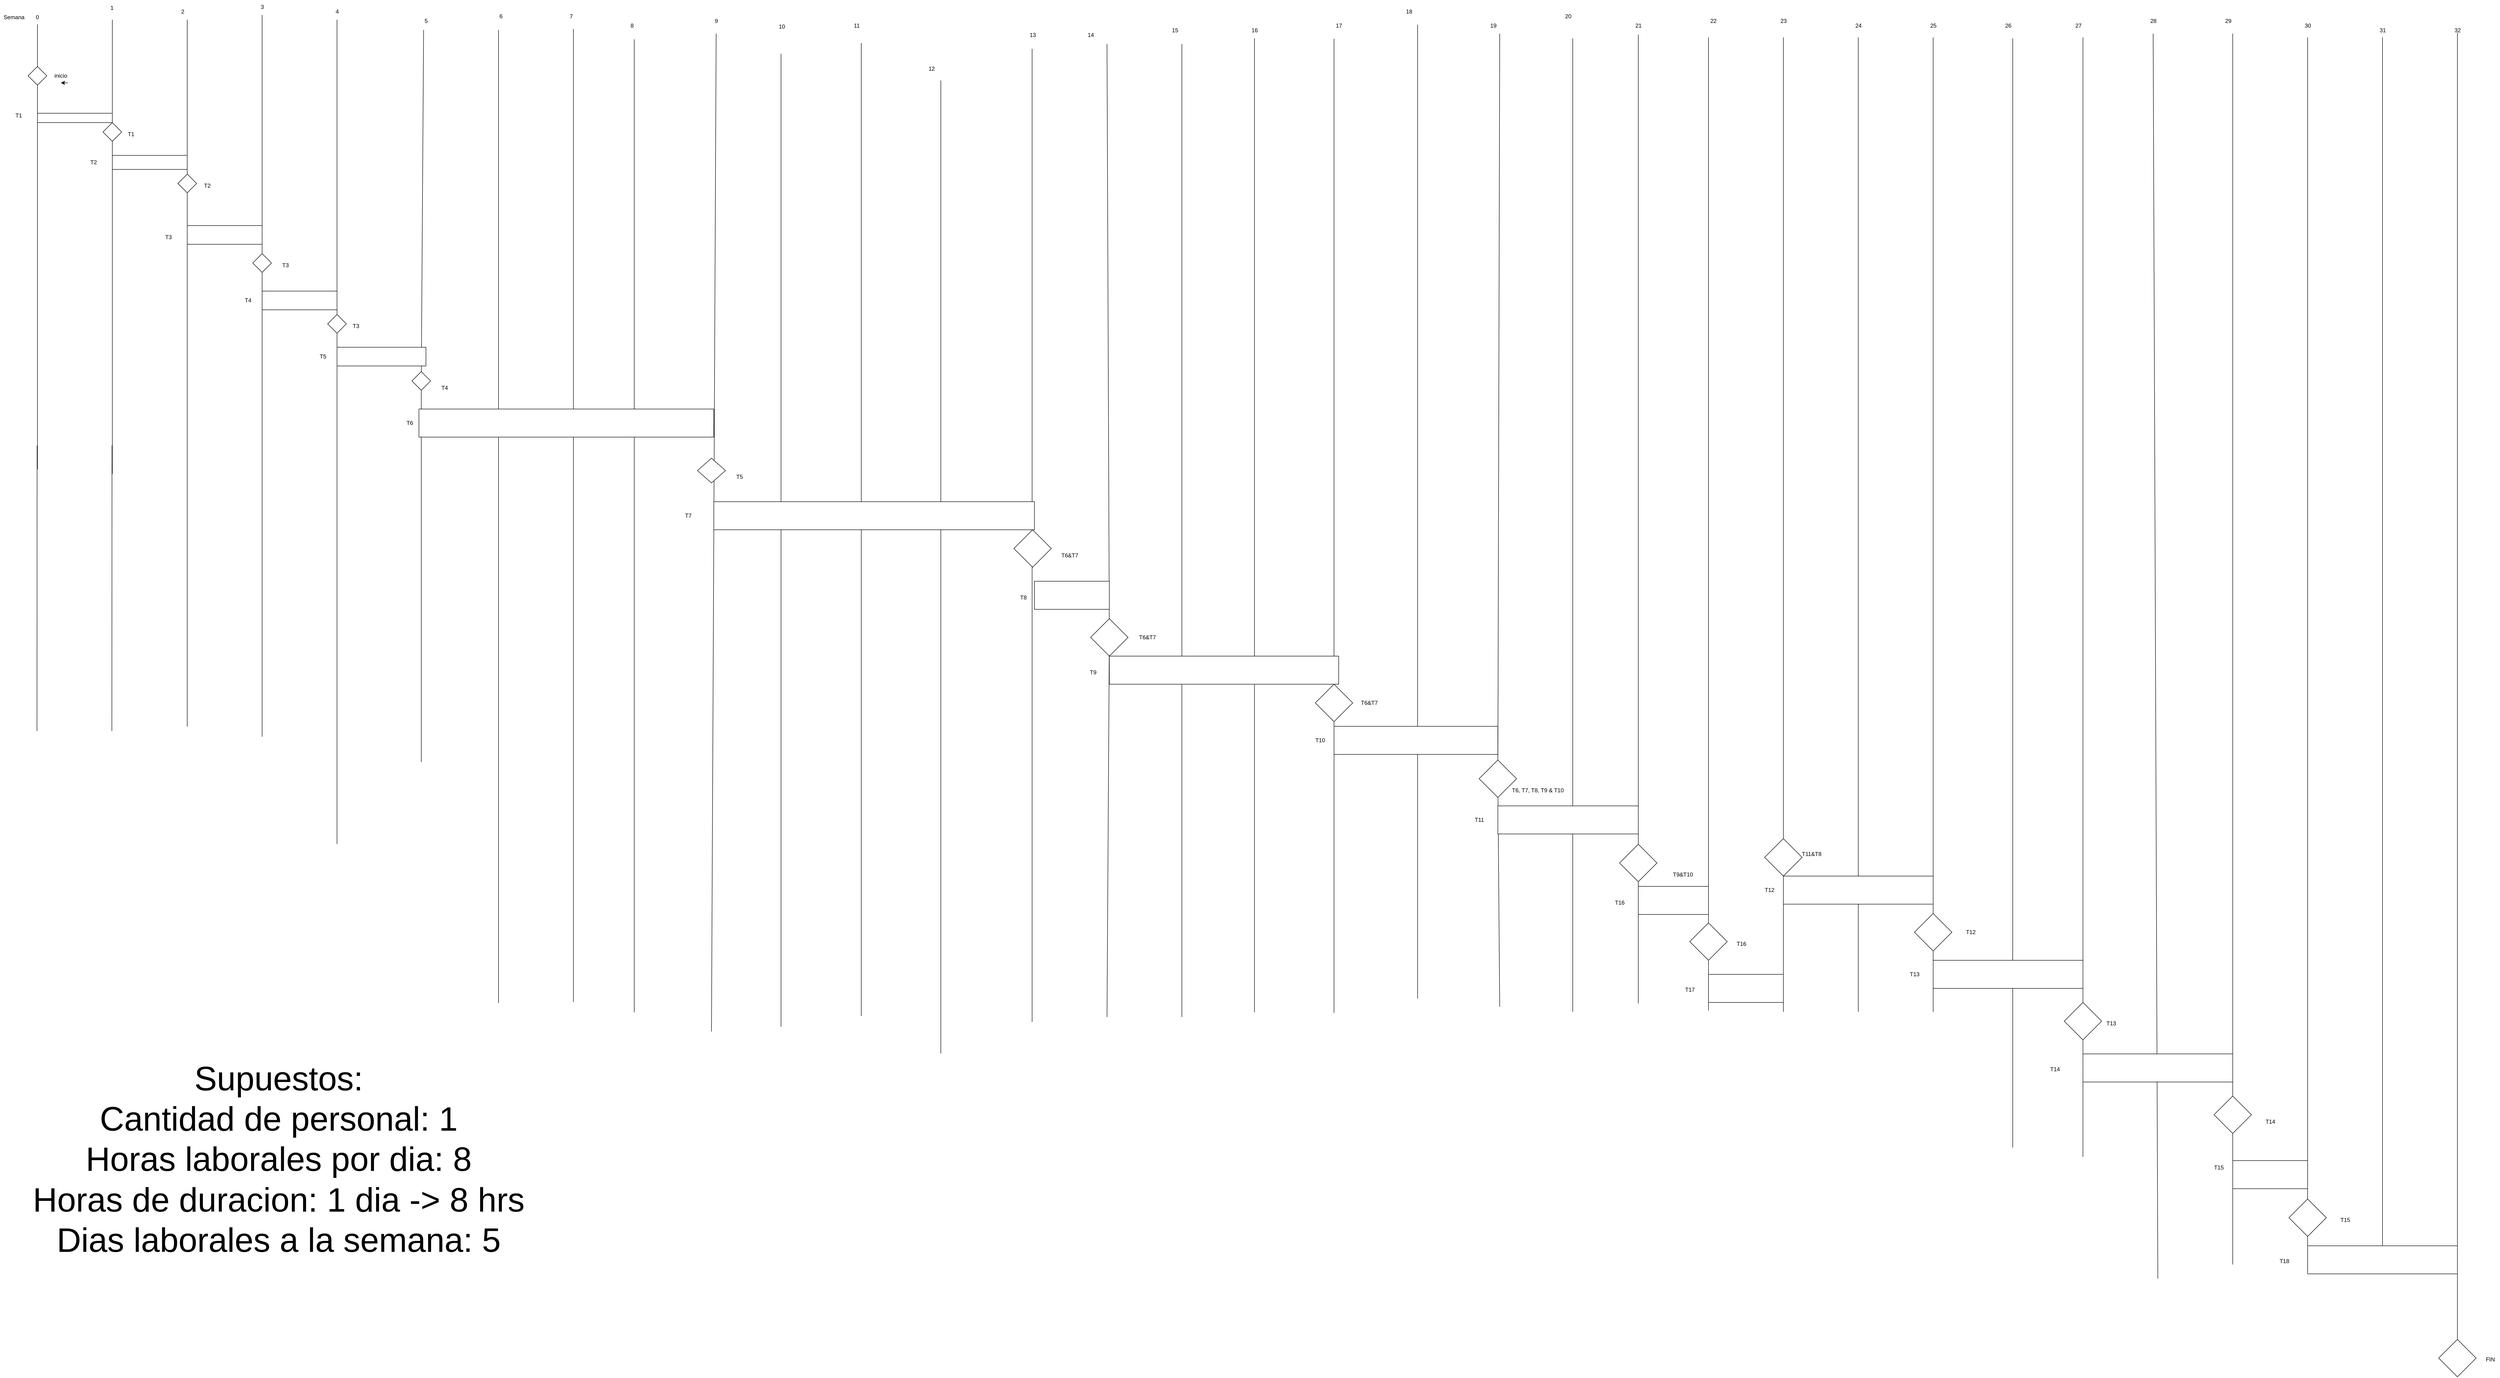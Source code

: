 <mxfile version="27.1.6">
  <diagram name="Página-1" id="U6TmOwnuPZqcnBBsllMZ">
    <mxGraphModel dx="4004" dy="3329" grid="1" gridSize="10" guides="1" tooltips="1" connect="1" arrows="1" fold="1" page="1" pageScale="1" pageWidth="827" pageHeight="1169" math="0" shadow="0">
      <root>
        <mxCell id="0" />
        <mxCell id="1" parent="0" />
        <mxCell id="DNzoGVhcX7JWhLCMXFNR-1" value="" style="endArrow=none;html=1;rounded=0;" parent="1" edge="1">
          <mxGeometry width="50" height="50" relative="1" as="geometry">
            <mxPoint x="1355" y="2081.143" as="sourcePoint" />
            <mxPoint x="1355" y="2" as="targetPoint" />
          </mxGeometry>
        </mxCell>
        <mxCell id="aYqesdpmEH8ILFsuS06D-44" value="" style="endArrow=none;html=1;rounded=0;" parent="1" edge="1">
          <mxGeometry width="50" height="50" relative="1" as="geometry">
            <mxPoint x="4300" y="2370" as="sourcePoint" />
            <mxPoint x="4300" as="targetPoint" />
          </mxGeometry>
        </mxCell>
        <mxCell id="5fpnA7NDtRficpcaKtJ1-8" value="" style="endArrow=none;html=1;rounded=0;" parent="1" edge="1">
          <mxGeometry width="50" height="50" relative="1" as="geometry">
            <mxPoint x="80" y="920.8" as="sourcePoint" />
            <mxPoint x="80" y="-30" as="targetPoint" />
          </mxGeometry>
        </mxCell>
        <mxCell id="5fpnA7NDtRficpcaKtJ1-1" value="T1" style="text;html=1;align=center;verticalAlign=middle;whiteSpace=wrap;rounded=0;" parent="1" vertex="1">
          <mxGeometry x="10" y="150" width="60" height="30" as="geometry" />
        </mxCell>
        <mxCell id="5fpnA7NDtRficpcaKtJ1-2" value="" style="rhombus;whiteSpace=wrap;html=1;" parent="1" vertex="1">
          <mxGeometry x="60" y="60" width="40" height="40" as="geometry" />
        </mxCell>
        <mxCell id="5fpnA7NDtRficpcaKtJ1-3" value="inicio" style="text;html=1;align=center;verticalAlign=middle;whiteSpace=wrap;rounded=0;" parent="1" vertex="1">
          <mxGeometry x="100" y="65" width="60" height="30" as="geometry" />
        </mxCell>
        <mxCell id="5fpnA7NDtRficpcaKtJ1-5" value="" style="endArrow=none;html=1;rounded=0;" parent="1" edge="1">
          <mxGeometry width="50" height="50" relative="1" as="geometry">
            <mxPoint x="80" y="160" as="sourcePoint" />
            <mxPoint x="240" y="160" as="targetPoint" />
          </mxGeometry>
        </mxCell>
        <mxCell id="5fpnA7NDtRficpcaKtJ1-6" style="edgeStyle=orthogonalEdgeStyle;rounded=0;orthogonalLoop=1;jettySize=auto;html=1;exitX=0.75;exitY=1;exitDx=0;exitDy=0;entryX=0.5;entryY=1;entryDx=0;entryDy=0;" parent="1" source="5fpnA7NDtRficpcaKtJ1-3" target="5fpnA7NDtRficpcaKtJ1-3" edge="1">
          <mxGeometry relative="1" as="geometry" />
        </mxCell>
        <mxCell id="5fpnA7NDtRficpcaKtJ1-7" value="" style="endArrow=none;html=1;rounded=0;" parent="1" edge="1">
          <mxGeometry width="50" height="50" relative="1" as="geometry">
            <mxPoint x="80" y="180" as="sourcePoint" />
            <mxPoint x="240" y="180" as="targetPoint" />
          </mxGeometry>
        </mxCell>
        <mxCell id="5fpnA7NDtRficpcaKtJ1-9" value="" style="endArrow=none;html=1;rounded=0;" parent="1" source="5fpnA7NDtRficpcaKtJ1-17" edge="1">
          <mxGeometry width="50" height="50" relative="1" as="geometry">
            <mxPoint x="240" y="930.8" as="sourcePoint" />
            <mxPoint x="240" y="-40" as="targetPoint" />
          </mxGeometry>
        </mxCell>
        <mxCell id="5fpnA7NDtRficpcaKtJ1-10" value="" style="endArrow=none;html=1;rounded=0;" parent="1" source="5fpnA7NDtRficpcaKtJ1-24" edge="1">
          <mxGeometry width="50" height="50" relative="1" as="geometry">
            <mxPoint x="400" y="930.8" as="sourcePoint" />
            <mxPoint x="400" y="-40" as="targetPoint" />
          </mxGeometry>
        </mxCell>
        <mxCell id="5fpnA7NDtRficpcaKtJ1-11" value="" style="endArrow=none;html=1;rounded=0;" parent="1" edge="1">
          <mxGeometry width="50" height="50" relative="1" as="geometry">
            <mxPoint x="400" y="1470.8" as="sourcePoint" />
            <mxPoint x="400" y="500" as="targetPoint" />
          </mxGeometry>
        </mxCell>
        <mxCell id="5fpnA7NDtRficpcaKtJ1-12" value="" style="endArrow=none;html=1;rounded=0;" parent="1" source="5fpnA7NDtRficpcaKtJ1-30" edge="1">
          <mxGeometry width="50" height="50" relative="1" as="geometry">
            <mxPoint x="560" y="920.8" as="sourcePoint" />
            <mxPoint x="560" y="-50" as="targetPoint" />
          </mxGeometry>
        </mxCell>
        <mxCell id="5fpnA7NDtRficpcaKtJ1-13" value="" style="endArrow=none;html=1;rounded=0;" parent="1" source="5fpnA7NDtRficpcaKtJ1-49" edge="1">
          <mxGeometry width="50" height="50" relative="1" as="geometry">
            <mxPoint x="900" y="1546.571" as="sourcePoint" />
            <mxPoint x="905" y="-18" as="targetPoint" />
          </mxGeometry>
        </mxCell>
        <mxCell id="5fpnA7NDtRficpcaKtJ1-14" value="1" style="text;strokeColor=none;fillColor=none;align=left;verticalAlign=middle;spacingLeft=4;spacingRight=4;overflow=hidden;points=[[0,0.5],[1,0.5]];portConstraint=eastwest;rotatable=0;whiteSpace=wrap;html=1;" parent="1" vertex="1">
          <mxGeometry x="230" y="-80" width="80" height="30" as="geometry" />
        </mxCell>
        <mxCell id="5fpnA7NDtRficpcaKtJ1-15" value="Semana" style="text;html=1;align=center;verticalAlign=middle;whiteSpace=wrap;rounded=0;" parent="1" vertex="1">
          <mxGeometry y="-60" width="60" height="30" as="geometry" />
        </mxCell>
        <mxCell id="5fpnA7NDtRficpcaKtJ1-16" value="0" style="text;html=1;align=center;verticalAlign=middle;whiteSpace=wrap;rounded=0;" parent="1" vertex="1">
          <mxGeometry x="50" y="-60" width="60" height="30" as="geometry" />
        </mxCell>
        <mxCell id="5fpnA7NDtRficpcaKtJ1-18" value="" style="endArrow=none;html=1;rounded=0;" parent="1" target="5fpnA7NDtRficpcaKtJ1-17" edge="1">
          <mxGeometry width="50" height="50" relative="1" as="geometry">
            <mxPoint x="240" y="260" as="sourcePoint" />
            <mxPoint x="240" y="-40" as="targetPoint" />
          </mxGeometry>
        </mxCell>
        <mxCell id="5fpnA7NDtRficpcaKtJ1-17" value="" style="rhombus;whiteSpace=wrap;html=1;" parent="1" vertex="1">
          <mxGeometry x="220" y="180" width="40" height="40" as="geometry" />
        </mxCell>
        <mxCell id="5fpnA7NDtRficpcaKtJ1-20" value="" style="endArrow=none;html=1;rounded=0;" parent="1" edge="1">
          <mxGeometry width="50" height="50" relative="1" as="geometry">
            <mxPoint x="240" y="930.8" as="sourcePoint" />
            <mxPoint x="240" y="260" as="targetPoint" />
          </mxGeometry>
        </mxCell>
        <mxCell id="5fpnA7NDtRficpcaKtJ1-21" value="" style="endArrow=none;html=1;rounded=0;" parent="1" edge="1">
          <mxGeometry width="50" height="50" relative="1" as="geometry">
            <mxPoint x="240" y="250" as="sourcePoint" />
            <mxPoint x="400" y="250" as="targetPoint" />
          </mxGeometry>
        </mxCell>
        <mxCell id="5fpnA7NDtRficpcaKtJ1-22" value="" style="endArrow=none;html=1;rounded=0;" parent="1" edge="1">
          <mxGeometry width="50" height="50" relative="1" as="geometry">
            <mxPoint x="240" y="280" as="sourcePoint" />
            <mxPoint x="400" y="280" as="targetPoint" />
          </mxGeometry>
        </mxCell>
        <mxCell id="5fpnA7NDtRficpcaKtJ1-23" value="T2" style="text;html=1;align=center;verticalAlign=middle;whiteSpace=wrap;rounded=0;" parent="1" vertex="1">
          <mxGeometry x="170" y="250" width="60" height="30" as="geometry" />
        </mxCell>
        <mxCell id="5fpnA7NDtRficpcaKtJ1-25" value="" style="endArrow=none;html=1;rounded=0;" parent="1" target="5fpnA7NDtRficpcaKtJ1-24" edge="1">
          <mxGeometry width="50" height="50" relative="1" as="geometry">
            <mxPoint x="400" y="930.8" as="sourcePoint" />
            <mxPoint x="400" y="-40" as="targetPoint" />
          </mxGeometry>
        </mxCell>
        <mxCell id="5fpnA7NDtRficpcaKtJ1-24" value="" style="rhombus;whiteSpace=wrap;html=1;" parent="1" vertex="1">
          <mxGeometry x="380" y="290" width="40" height="40" as="geometry" />
        </mxCell>
        <mxCell id="5fpnA7NDtRficpcaKtJ1-26" value="T2" style="text;html=1;align=center;verticalAlign=middle;whiteSpace=wrap;rounded=0;" parent="1" vertex="1">
          <mxGeometry x="413" y="300" width="60" height="30" as="geometry" />
        </mxCell>
        <mxCell id="5fpnA7NDtRficpcaKtJ1-27" value="" style="endArrow=none;html=1;rounded=0;" parent="1" edge="1">
          <mxGeometry width="50" height="50" relative="1" as="geometry">
            <mxPoint x="400" y="400" as="sourcePoint" />
            <mxPoint x="560" y="400" as="targetPoint" />
          </mxGeometry>
        </mxCell>
        <mxCell id="5fpnA7NDtRficpcaKtJ1-28" value="" style="endArrow=none;html=1;rounded=0;" parent="1" edge="1">
          <mxGeometry width="50" height="50" relative="1" as="geometry">
            <mxPoint x="400" y="440" as="sourcePoint" />
            <mxPoint x="560" y="440" as="targetPoint" />
          </mxGeometry>
        </mxCell>
        <mxCell id="5fpnA7NDtRficpcaKtJ1-29" value="T3" style="text;html=1;align=center;verticalAlign=middle;whiteSpace=wrap;rounded=0;" parent="1" vertex="1">
          <mxGeometry x="330" y="410" width="60" height="30" as="geometry" />
        </mxCell>
        <mxCell id="5fpnA7NDtRficpcaKtJ1-31" value="" style="endArrow=none;html=1;rounded=0;" parent="1" target="5fpnA7NDtRficpcaKtJ1-30" edge="1">
          <mxGeometry width="50" height="50" relative="1" as="geometry">
            <mxPoint x="560.0" y="510" as="sourcePoint" />
            <mxPoint x="560" y="-50" as="targetPoint" />
          </mxGeometry>
        </mxCell>
        <mxCell id="5fpnA7NDtRficpcaKtJ1-30" value="" style="rhombus;whiteSpace=wrap;html=1;" parent="1" vertex="1">
          <mxGeometry x="540" y="460" width="40" height="40" as="geometry" />
        </mxCell>
        <mxCell id="5fpnA7NDtRficpcaKtJ1-33" value="" style="endArrow=none;html=1;rounded=0;entryX=0.5;entryY=1;entryDx=0;entryDy=0;" parent="1" target="5fpnA7NDtRficpcaKtJ1-30" edge="1">
          <mxGeometry width="50" height="50" relative="1" as="geometry">
            <mxPoint x="560" y="1492.286" as="sourcePoint" />
            <mxPoint x="560.0" y="540" as="targetPoint" />
          </mxGeometry>
        </mxCell>
        <mxCell id="5fpnA7NDtRficpcaKtJ1-34" value="2" style="text;html=1;align=center;verticalAlign=middle;resizable=0;points=[];autosize=1;strokeColor=none;fillColor=none;" parent="1" vertex="1">
          <mxGeometry x="375" y="-72" width="30" height="30" as="geometry" />
        </mxCell>
        <mxCell id="5fpnA7NDtRficpcaKtJ1-35" value="3" style="text;html=1;align=center;verticalAlign=middle;resizable=0;points=[];autosize=1;strokeColor=none;fillColor=none;" parent="1" vertex="1">
          <mxGeometry x="545" y="-82" width="30" height="30" as="geometry" />
        </mxCell>
        <mxCell id="5fpnA7NDtRficpcaKtJ1-36" value="T4" style="text;html=1;align=center;verticalAlign=middle;whiteSpace=wrap;rounded=0;" parent="1" vertex="1">
          <mxGeometry x="500" y="545" width="60" height="30" as="geometry" />
        </mxCell>
        <mxCell id="5fpnA7NDtRficpcaKtJ1-37" value="T5" style="text;html=1;align=center;verticalAlign=middle;whiteSpace=wrap;rounded=0;" parent="1" vertex="1">
          <mxGeometry x="660" y="665" width="60" height="30" as="geometry" />
        </mxCell>
        <mxCell id="5fpnA7NDtRficpcaKtJ1-40" value="" style="endArrow=none;html=1;rounded=0;" parent="1" edge="1">
          <mxGeometry width="50" height="50" relative="1" as="geometry">
            <mxPoint x="240" y="250" as="sourcePoint" />
            <mxPoint x="240" y="260" as="targetPoint" />
          </mxGeometry>
        </mxCell>
        <mxCell id="5fpnA7NDtRficpcaKtJ1-41" value="T1" style="text;html=1;align=center;verticalAlign=middle;whiteSpace=wrap;rounded=0;" parent="1" vertex="1">
          <mxGeometry x="250" y="190" width="60" height="30" as="geometry" />
        </mxCell>
        <mxCell id="5fpnA7NDtRficpcaKtJ1-43" value="T3" style="text;html=1;align=center;verticalAlign=middle;whiteSpace=wrap;rounded=0;" parent="1" vertex="1">
          <mxGeometry x="580" y="470" width="60" height="30" as="geometry" />
        </mxCell>
        <mxCell id="5fpnA7NDtRficpcaKtJ1-45" value="" style="rounded=0;whiteSpace=wrap;html=1;" parent="1" vertex="1">
          <mxGeometry x="560" y="540" width="160" height="40" as="geometry" />
        </mxCell>
        <mxCell id="5fpnA7NDtRficpcaKtJ1-46" value="" style="rounded=0;whiteSpace=wrap;html=1;" parent="1" vertex="1">
          <mxGeometry x="720" y="660" width="190" height="40" as="geometry" />
        </mxCell>
        <mxCell id="5fpnA7NDtRficpcaKtJ1-51" value="T5" style="text;html=1;align=center;verticalAlign=middle;whiteSpace=wrap;rounded=0;" parent="1" vertex="1">
          <mxGeometry x="1550" y="922" width="60" height="30" as="geometry" />
        </mxCell>
        <mxCell id="5fpnA7NDtRficpcaKtJ1-52" value="" style="endArrow=none;html=1;rounded=0;entryX=0.5;entryY=1;entryDx=0;entryDy=0;" parent="1" edge="1">
          <mxGeometry width="50" height="50" relative="1" as="geometry">
            <mxPoint x="239" y="1480" as="sourcePoint" />
            <mxPoint x="239.29" y="870" as="targetPoint" />
          </mxGeometry>
        </mxCell>
        <mxCell id="5fpnA7NDtRficpcaKtJ1-53" value="" style="endArrow=none;html=1;rounded=0;entryX=0.5;entryY=1;entryDx=0;entryDy=0;" parent="1" edge="1">
          <mxGeometry width="50" height="50" relative="1" as="geometry">
            <mxPoint x="79" y="1480" as="sourcePoint" />
            <mxPoint x="79.29" y="870" as="targetPoint" />
          </mxGeometry>
        </mxCell>
        <mxCell id="5fpnA7NDtRficpcaKtJ1-56" value="" style="endArrow=none;html=1;rounded=0;" parent="1" target="5fpnA7NDtRficpcaKtJ1-49" edge="1">
          <mxGeometry width="50" height="50" relative="1" as="geometry">
            <mxPoint x="900" y="970" as="sourcePoint" />
            <mxPoint x="905" y="-18" as="targetPoint" />
          </mxGeometry>
        </mxCell>
        <mxCell id="5fpnA7NDtRficpcaKtJ1-49" value="" style="rhombus;whiteSpace=wrap;html=1;" parent="1" vertex="1">
          <mxGeometry x="880" y="712" width="40" height="40" as="geometry" />
        </mxCell>
        <mxCell id="5fpnA7NDtRficpcaKtJ1-57" value="T4" style="text;html=1;align=center;verticalAlign=middle;whiteSpace=wrap;rounded=0;" parent="1" vertex="1">
          <mxGeometry x="920" y="732" width="60" height="30" as="geometry" />
        </mxCell>
        <mxCell id="5fpnA7NDtRficpcaKtJ1-59" value="T6" style="text;html=1;align=center;verticalAlign=middle;resizable=0;points=[];autosize=1;strokeColor=none;fillColor=none;" parent="1" vertex="1">
          <mxGeometry x="855" y="807" width="40" height="30" as="geometry" />
        </mxCell>
        <mxCell id="5fpnA7NDtRficpcaKtJ1-63" value="" style="endArrow=none;html=1;rounded=0;" parent="1" edge="1">
          <mxGeometry width="50" height="50" relative="1" as="geometry">
            <mxPoint x="900" y="1546.571" as="sourcePoint" />
            <mxPoint x="900" y="957" as="targetPoint" />
          </mxGeometry>
        </mxCell>
        <mxCell id="5fpnA7NDtRficpcaKtJ1-65" value="T7" style="text;html=1;align=center;verticalAlign=middle;resizable=0;points=[];autosize=1;strokeColor=none;fillColor=none;" parent="1" vertex="1">
          <mxGeometry x="1450" y="1005" width="40" height="30" as="geometry" />
        </mxCell>
        <mxCell id="5fpnA7NDtRficpcaKtJ1-66" value="" style="endArrow=none;html=1;rounded=0;" parent="1" edge="1">
          <mxGeometry width="50" height="50" relative="1" as="geometry">
            <mxPoint x="1065" y="2061.143" as="sourcePoint" />
            <mxPoint x="1065" y="-18" as="targetPoint" />
          </mxGeometry>
        </mxCell>
        <mxCell id="5fpnA7NDtRficpcaKtJ1-67" value="" style="endArrow=none;html=1;rounded=0;" parent="1" edge="1">
          <mxGeometry width="50" height="50" relative="1" as="geometry">
            <mxPoint x="1225" y="2059.143" as="sourcePoint" />
            <mxPoint x="1225" y="-20" as="targetPoint" />
          </mxGeometry>
        </mxCell>
        <mxCell id="5fpnA7NDtRficpcaKtJ1-68" value="" style="endArrow=none;html=1;rounded=0;" parent="1" edge="1">
          <mxGeometry width="50" height="50" relative="1" as="geometry">
            <mxPoint x="2205" y="2101.573" as="sourcePoint" />
            <mxPoint x="2205" y="22.43" as="targetPoint" />
          </mxGeometry>
        </mxCell>
        <mxCell id="5fpnA7NDtRficpcaKtJ1-58" value="" style="rounded=0;whiteSpace=wrap;html=1;" parent="1" vertex="1">
          <mxGeometry x="895" y="792" width="630" height="60" as="geometry" />
        </mxCell>
        <mxCell id="aYqesdpmEH8ILFsuS06D-2" value="" style="endArrow=none;html=1;rounded=0;" parent="1" edge="1" source="w6XEXnvBJ68W1XBi3ZK0-17">
          <mxGeometry width="50" height="50" relative="1" as="geometry">
            <mxPoint x="2365" y="2091.143" as="sourcePoint" />
            <mxPoint x="2365" y="12" as="targetPoint" />
          </mxGeometry>
        </mxCell>
        <mxCell id="aYqesdpmEH8ILFsuS06D-3" value="" style="rhombus;whiteSpace=wrap;html=1;" parent="1" vertex="1">
          <mxGeometry x="2166" y="1050" width="80" height="80" as="geometry" />
        </mxCell>
        <mxCell id="aYqesdpmEH8ILFsuS06D-4" value="T6&amp;amp;T7" style="text;html=1;align=center;verticalAlign=middle;resizable=0;points=[];autosize=1;strokeColor=none;fillColor=none;" parent="1" vertex="1">
          <mxGeometry x="2255" y="1090" width="60" height="30" as="geometry" />
        </mxCell>
        <mxCell id="aYqesdpmEH8ILFsuS06D-5" value="T8" style="text;html=1;align=center;verticalAlign=middle;resizable=0;points=[];autosize=1;strokeColor=none;fillColor=none;" parent="1" vertex="1">
          <mxGeometry x="2166" y="1180" width="40" height="30" as="geometry" />
        </mxCell>
        <mxCell id="aYqesdpmEH8ILFsuS06D-8" value="" style="rounded=0;whiteSpace=wrap;html=1;" parent="1" vertex="1">
          <mxGeometry x="2210" y="1160" width="160" height="60" as="geometry" />
        </mxCell>
        <mxCell id="aYqesdpmEH8ILFsuS06D-9" value="" style="endArrow=none;html=1;rounded=0;" parent="1" edge="1">
          <mxGeometry width="50" height="50" relative="1" as="geometry">
            <mxPoint x="2525" y="2091.143" as="sourcePoint" />
            <mxPoint x="2525" y="12" as="targetPoint" />
          </mxGeometry>
        </mxCell>
        <mxCell id="aYqesdpmEH8ILFsuS06D-10" value="" style="endArrow=none;html=1;rounded=0;" parent="1" edge="1" source="aYqesdpmEH8ILFsuS06D-19">
          <mxGeometry width="50" height="50" relative="1" as="geometry">
            <mxPoint x="3204" y="2069.143" as="sourcePoint" />
            <mxPoint x="3204" y="-10" as="targetPoint" />
          </mxGeometry>
        </mxCell>
        <mxCell id="aYqesdpmEH8ILFsuS06D-12" value="10" style="text;html=1;align=center;verticalAlign=middle;resizable=0;points=[];autosize=1;strokeColor=none;fillColor=none;" parent="1" vertex="1">
          <mxGeometry x="1650" y="-40" width="40" height="30" as="geometry" />
        </mxCell>
        <mxCell id="aYqesdpmEH8ILFsuS06D-16" value="T9" style="text;html=1;align=center;verticalAlign=middle;resizable=0;points=[];autosize=1;strokeColor=none;fillColor=none;" parent="1" vertex="1">
          <mxGeometry x="2315" y="1340" width="40" height="30" as="geometry" />
        </mxCell>
        <mxCell id="aYqesdpmEH8ILFsuS06D-18" value="T10" style="text;html=1;align=center;verticalAlign=middle;resizable=0;points=[];autosize=1;strokeColor=none;fillColor=none;" parent="1" vertex="1">
          <mxGeometry x="2800" y="1485" width="40" height="30" as="geometry" />
        </mxCell>
        <mxCell id="aYqesdpmEH8ILFsuS06D-20" value="T6, T7, T8, T9 &amp;amp; T10" style="text;html=1;align=center;verticalAlign=middle;resizable=0;points=[];autosize=1;strokeColor=none;fillColor=none;" parent="1" vertex="1">
          <mxGeometry x="3220" y="1592" width="130" height="30" as="geometry" />
        </mxCell>
        <mxCell id="aYqesdpmEH8ILFsuS06D-21" value="T11" style="text;html=1;align=center;verticalAlign=middle;resizable=0;points=[];autosize=1;strokeColor=none;fillColor=none;" parent="1" vertex="1">
          <mxGeometry x="3140" y="1655" width="40" height="30" as="geometry" />
        </mxCell>
        <mxCell id="aYqesdpmEH8ILFsuS06D-22" value="T16" style="text;html=1;align=center;verticalAlign=middle;resizable=0;points=[];autosize=1;strokeColor=none;fillColor=none;" parent="1" vertex="1">
          <mxGeometry x="3440" y="1832" width="40" height="30" as="geometry" />
        </mxCell>
        <mxCell id="aYqesdpmEH8ILFsuS06D-23" value="" style="rounded=0;whiteSpace=wrap;html=1;" parent="1" vertex="1">
          <mxGeometry x="3500" y="1812" width="150" height="60" as="geometry" />
        </mxCell>
        <mxCell id="aYqesdpmEH8ILFsuS06D-24" value="" style="endArrow=none;html=1;rounded=0;" parent="1" edge="1" source="aYqesdpmEH8ILFsuS06D-30">
          <mxGeometry width="50" height="50" relative="1" as="geometry">
            <mxPoint x="3650" y="2077.143" as="sourcePoint" />
            <mxPoint x="3650" y="-2" as="targetPoint" />
          </mxGeometry>
        </mxCell>
        <mxCell id="aYqesdpmEH8ILFsuS06D-28" value="T9&amp;amp;T10" style="text;html=1;align=center;verticalAlign=middle;resizable=0;points=[];autosize=1;strokeColor=none;fillColor=none;" parent="1" vertex="1">
          <mxGeometry x="3560" y="1772" width="70" height="30" as="geometry" />
        </mxCell>
        <mxCell id="aYqesdpmEH8ILFsuS06D-29" value="" style="endArrow=none;html=1;rounded=0;" parent="1" edge="1">
          <mxGeometry width="50" height="50" relative="1" as="geometry">
            <mxPoint x="3810" y="2080" as="sourcePoint" />
            <mxPoint x="3810" y="-2" as="targetPoint" />
          </mxGeometry>
        </mxCell>
        <mxCell id="aYqesdpmEH8ILFsuS06D-31" value="T16" style="text;html=1;align=center;verticalAlign=middle;resizable=0;points=[];autosize=1;strokeColor=none;fillColor=none;" parent="1" vertex="1">
          <mxGeometry x="3700" y="1920" width="40" height="30" as="geometry" />
        </mxCell>
        <mxCell id="aYqesdpmEH8ILFsuS06D-32" value="" style="rounded=0;whiteSpace=wrap;html=1;" parent="1" vertex="1">
          <mxGeometry x="3650" y="2000" width="160" height="60" as="geometry" />
        </mxCell>
        <mxCell id="aYqesdpmEH8ILFsuS06D-33" value="T17" style="text;html=1;align=center;verticalAlign=middle;resizable=0;points=[];autosize=1;strokeColor=none;fillColor=none;" parent="1" vertex="1">
          <mxGeometry x="3590" y="2018" width="40" height="30" as="geometry" />
        </mxCell>
        <mxCell id="aYqesdpmEH8ILFsuS06D-34" value="" style="endArrow=none;html=1;rounded=0;" parent="1" edge="1">
          <mxGeometry width="50" height="50" relative="1" as="geometry">
            <mxPoint x="3970" y="2080" as="sourcePoint" />
            <mxPoint x="3970" y="-2" as="targetPoint" />
          </mxGeometry>
        </mxCell>
        <mxCell id="aYqesdpmEH8ILFsuS06D-35" value="T12" style="text;html=1;align=center;verticalAlign=middle;resizable=0;points=[];autosize=1;strokeColor=none;fillColor=none;" parent="1" vertex="1">
          <mxGeometry x="3760" y="1805" width="40" height="30" as="geometry" />
        </mxCell>
        <mxCell id="aYqesdpmEH8ILFsuS06D-36" value="" style="rounded=0;whiteSpace=wrap;html=1;" parent="1" vertex="1">
          <mxGeometry x="3810" y="1790" width="320" height="60" as="geometry" />
        </mxCell>
        <mxCell id="aYqesdpmEH8ILFsuS06D-37" value="" style="endArrow=none;html=1;rounded=0;" parent="1" edge="1">
          <mxGeometry width="50" height="50" relative="1" as="geometry">
            <mxPoint x="4130" y="2080" as="sourcePoint" />
            <mxPoint x="4130" y="-2" as="targetPoint" />
          </mxGeometry>
        </mxCell>
        <mxCell id="aYqesdpmEH8ILFsuS06D-38" value="" style="rhombus;whiteSpace=wrap;html=1;" parent="1" vertex="1">
          <mxGeometry x="3770" y="1710" width="80" height="80" as="geometry" />
        </mxCell>
        <mxCell id="aYqesdpmEH8ILFsuS06D-39" value="T11&amp;amp;T8" style="text;html=1;align=center;verticalAlign=middle;resizable=0;points=[];autosize=1;strokeColor=none;fillColor=none;" parent="1" vertex="1">
          <mxGeometry x="3835" y="1728" width="70" height="30" as="geometry" />
        </mxCell>
        <mxCell id="aYqesdpmEH8ILFsuS06D-40" value="" style="rhombus;whiteSpace=wrap;html=1;" parent="1" vertex="1">
          <mxGeometry x="4090" y="1870" width="80" height="80" as="geometry" />
        </mxCell>
        <mxCell id="aYqesdpmEH8ILFsuS06D-41" value="T12" style="text;html=1;align=center;verticalAlign=middle;resizable=0;points=[];autosize=1;strokeColor=none;fillColor=none;" parent="1" vertex="1">
          <mxGeometry x="4190" y="1895" width="40" height="30" as="geometry" />
        </mxCell>
        <mxCell id="aYqesdpmEH8ILFsuS06D-42" value="" style="rounded=0;whiteSpace=wrap;html=1;" parent="1" vertex="1">
          <mxGeometry x="4130" y="1970" width="320" height="60" as="geometry" />
        </mxCell>
        <mxCell id="aYqesdpmEH8ILFsuS06D-43" value="T13" style="text;html=1;align=center;verticalAlign=middle;resizable=0;points=[];autosize=1;strokeColor=none;fillColor=none;" parent="1" vertex="1">
          <mxGeometry x="4070" y="1985" width="40" height="30" as="geometry" />
        </mxCell>
        <mxCell id="aYqesdpmEH8ILFsuS06D-45" value="" style="endArrow=none;html=1;rounded=0;" parent="1" edge="1">
          <mxGeometry width="50" height="50" relative="1" as="geometry">
            <mxPoint x="4450" y="2390" as="sourcePoint" />
            <mxPoint x="4450" y="-2" as="targetPoint" />
          </mxGeometry>
        </mxCell>
        <mxCell id="aYqesdpmEH8ILFsuS06D-46" value="" style="rhombus;whiteSpace=wrap;html=1;" parent="1" vertex="1">
          <mxGeometry x="4410" y="2060" width="80" height="80" as="geometry" />
        </mxCell>
        <mxCell id="aYqesdpmEH8ILFsuS06D-47" value="T13" style="text;html=1;align=center;verticalAlign=middle;resizable=0;points=[];autosize=1;strokeColor=none;fillColor=none;" parent="1" vertex="1">
          <mxGeometry x="4490" y="2090" width="40" height="30" as="geometry" />
        </mxCell>
        <mxCell id="aYqesdpmEH8ILFsuS06D-48" value="" style="endArrow=none;html=1;rounded=0;" parent="1" edge="1">
          <mxGeometry width="50" height="50" relative="1" as="geometry">
            <mxPoint x="4610" y="2650" as="sourcePoint" />
            <mxPoint x="4600" y="-10" as="targetPoint" />
          </mxGeometry>
        </mxCell>
        <mxCell id="aYqesdpmEH8ILFsuS06D-49" value="" style="endArrow=none;html=1;rounded=0;" parent="1" edge="1">
          <mxGeometry width="50" height="50" relative="1" as="geometry">
            <mxPoint x="4770" y="2620" as="sourcePoint" />
            <mxPoint x="4770" y="-10" as="targetPoint" />
          </mxGeometry>
        </mxCell>
        <mxCell id="aYqesdpmEH8ILFsuS06D-50" value="" style="rounded=0;whiteSpace=wrap;html=1;" parent="1" vertex="1">
          <mxGeometry x="4450" y="2170" width="320" height="60" as="geometry" />
        </mxCell>
        <mxCell id="aYqesdpmEH8ILFsuS06D-51" value="T14" style="text;html=1;align=center;verticalAlign=middle;resizable=0;points=[];autosize=1;strokeColor=none;fillColor=none;" parent="1" vertex="1">
          <mxGeometry x="4370" y="2188" width="40" height="30" as="geometry" />
        </mxCell>
        <mxCell id="aYqesdpmEH8ILFsuS06D-52" value="" style="rhombus;whiteSpace=wrap;html=1;" parent="1" vertex="1">
          <mxGeometry x="4730" y="2260" width="80" height="80" as="geometry" />
        </mxCell>
        <mxCell id="aYqesdpmEH8ILFsuS06D-53" value="T14" style="text;html=1;align=center;verticalAlign=middle;resizable=0;points=[];autosize=1;strokeColor=none;fillColor=none;" parent="1" vertex="1">
          <mxGeometry x="4830" y="2300" width="40" height="30" as="geometry" />
        </mxCell>
        <mxCell id="aYqesdpmEH8ILFsuS06D-54" value="T15" style="text;html=1;align=center;verticalAlign=middle;resizable=0;points=[];autosize=1;strokeColor=none;fillColor=none;" parent="1" vertex="1">
          <mxGeometry x="4720" y="2398" width="40" height="30" as="geometry" />
        </mxCell>
        <mxCell id="aYqesdpmEH8ILFsuS06D-55" value="" style="endArrow=none;html=1;rounded=0;" parent="1" edge="1">
          <mxGeometry width="50" height="50" relative="1" as="geometry">
            <mxPoint x="4930" y="2628" as="sourcePoint" />
            <mxPoint x="4930" y="-2" as="targetPoint" />
          </mxGeometry>
        </mxCell>
        <mxCell id="aYqesdpmEH8ILFsuS06D-56" value="" style="endArrow=none;html=1;rounded=0;" parent="1" edge="1">
          <mxGeometry width="50" height="50" relative="1" as="geometry">
            <mxPoint x="5090" y="2628" as="sourcePoint" />
            <mxPoint x="5090" y="-2" as="targetPoint" />
          </mxGeometry>
        </mxCell>
        <mxCell id="aYqesdpmEH8ILFsuS06D-57" value="" style="endArrow=none;html=1;rounded=0;" parent="1" edge="1">
          <mxGeometry width="50" height="50" relative="1" as="geometry">
            <mxPoint x="5250" y="2860" as="sourcePoint" />
            <mxPoint x="5250" y="-12" as="targetPoint" />
          </mxGeometry>
        </mxCell>
        <mxCell id="aYqesdpmEH8ILFsuS06D-58" value="" style="rounded=0;whiteSpace=wrap;html=1;" parent="1" vertex="1">
          <mxGeometry x="4770" y="2398" width="160" height="60" as="geometry" />
        </mxCell>
        <mxCell id="aYqesdpmEH8ILFsuS06D-59" value="" style="rhombus;whiteSpace=wrap;html=1;" parent="1" vertex="1">
          <mxGeometry x="4890" y="2480" width="80" height="80" as="geometry" />
        </mxCell>
        <mxCell id="aYqesdpmEH8ILFsuS06D-60" value="T15" style="text;html=1;align=center;verticalAlign=middle;resizable=0;points=[];autosize=1;strokeColor=none;fillColor=none;" parent="1" vertex="1">
          <mxGeometry x="4990" y="2510" width="40" height="30" as="geometry" />
        </mxCell>
        <mxCell id="aYqesdpmEH8ILFsuS06D-61" value="" style="rounded=0;whiteSpace=wrap;html=1;" parent="1" vertex="1">
          <mxGeometry x="4930" y="2580" width="320" height="60" as="geometry" />
        </mxCell>
        <mxCell id="aYqesdpmEH8ILFsuS06D-62" value="T18" style="text;html=1;align=center;verticalAlign=middle;resizable=0;points=[];autosize=1;strokeColor=none;fillColor=none;" parent="1" vertex="1">
          <mxGeometry x="4860" y="2598" width="40" height="30" as="geometry" />
        </mxCell>
        <mxCell id="aYqesdpmEH8ILFsuS06D-64" value="12" style="text;html=1;align=center;verticalAlign=middle;resizable=0;points=[];autosize=1;strokeColor=none;fillColor=none;" parent="1" vertex="1">
          <mxGeometry x="1970" y="50" width="40" height="30" as="geometry" />
        </mxCell>
        <mxCell id="aYqesdpmEH8ILFsuS06D-65" value="13" style="text;html=1;align=center;verticalAlign=middle;resizable=0;points=[];autosize=1;strokeColor=none;fillColor=none;" parent="1" vertex="1">
          <mxGeometry x="2186" y="-22" width="40" height="30" as="geometry" />
        </mxCell>
        <mxCell id="aYqesdpmEH8ILFsuS06D-66" value="24" style="text;html=1;align=center;verticalAlign=middle;resizable=0;points=[];autosize=1;strokeColor=none;fillColor=none;" parent="1" vertex="1">
          <mxGeometry x="3950" y="-42" width="40" height="30" as="geometry" />
        </mxCell>
        <mxCell id="aYqesdpmEH8ILFsuS06D-67" value="25" style="text;html=1;align=center;verticalAlign=middle;resizable=0;points=[];autosize=1;strokeColor=none;fillColor=none;" parent="1" vertex="1">
          <mxGeometry x="4110" y="-42" width="40" height="30" as="geometry" />
        </mxCell>
        <mxCell id="aYqesdpmEH8ILFsuS06D-68" value="26" style="text;html=1;align=center;verticalAlign=middle;resizable=0;points=[];autosize=1;strokeColor=none;fillColor=none;" parent="1" vertex="1">
          <mxGeometry x="4270" y="-42" width="40" height="30" as="geometry" />
        </mxCell>
        <mxCell id="aYqesdpmEH8ILFsuS06D-75" value="" style="rhombus;whiteSpace=wrap;html=1;" parent="1" vertex="1">
          <mxGeometry x="5210" y="2780" width="80" height="80" as="geometry" />
        </mxCell>
        <mxCell id="aYqesdpmEH8ILFsuS06D-76" value="FIN" style="text;html=1;align=center;verticalAlign=middle;resizable=0;points=[];autosize=1;strokeColor=none;fillColor=none;" parent="1" vertex="1">
          <mxGeometry x="5300" y="2808" width="40" height="30" as="geometry" />
        </mxCell>
        <mxCell id="w6XEXnvBJ68W1XBi3ZK0-1" value="" style="endArrow=none;html=1;rounded=0;" edge="1" parent="1" source="w6XEXnvBJ68W1XBi3ZK0-3">
          <mxGeometry width="50" height="50" relative="1" as="geometry">
            <mxPoint x="720" y="1721.333" as="sourcePoint" />
            <mxPoint x="720" y="-40" as="targetPoint" />
          </mxGeometry>
        </mxCell>
        <mxCell id="w6XEXnvBJ68W1XBi3ZK0-4" value="" style="endArrow=none;html=1;rounded=0;" edge="1" parent="1" target="w6XEXnvBJ68W1XBi3ZK0-3">
          <mxGeometry width="50" height="50" relative="1" as="geometry">
            <mxPoint x="720" y="1721.333" as="sourcePoint" />
            <mxPoint x="720" y="-40" as="targetPoint" />
          </mxGeometry>
        </mxCell>
        <mxCell id="w6XEXnvBJ68W1XBi3ZK0-3" value="" style="rhombus;whiteSpace=wrap;html=1;" vertex="1" parent="1">
          <mxGeometry x="700" y="590" width="40" height="40" as="geometry" />
        </mxCell>
        <mxCell id="w6XEXnvBJ68W1XBi3ZK0-5" value="T3" style="text;html=1;align=center;verticalAlign=middle;resizable=0;points=[];autosize=1;strokeColor=none;fillColor=none;" vertex="1" parent="1">
          <mxGeometry x="740" y="600" width="40" height="30" as="geometry" />
        </mxCell>
        <mxCell id="w6XEXnvBJ68W1XBi3ZK0-6" value="" style="endArrow=none;html=1;rounded=0;" edge="1" parent="1">
          <mxGeometry width="50" height="50" relative="1" as="geometry">
            <mxPoint x="1520" y="2122.0" as="sourcePoint" />
            <mxPoint x="1530" y="-10" as="targetPoint" />
          </mxGeometry>
        </mxCell>
        <mxCell id="w6XEXnvBJ68W1XBi3ZK0-7" value="" style="endArrow=none;html=1;rounded=0;" edge="1" parent="1">
          <mxGeometry width="50" height="50" relative="1" as="geometry">
            <mxPoint x="1668.57" y="2112.003" as="sourcePoint" />
            <mxPoint x="1668.57" y="32.86" as="targetPoint" />
          </mxGeometry>
        </mxCell>
        <mxCell id="w6XEXnvBJ68W1XBi3ZK0-8" value="" style="endArrow=none;html=1;rounded=0;" edge="1" parent="1">
          <mxGeometry width="50" height="50" relative="1" as="geometry">
            <mxPoint x="1840" y="2089.143" as="sourcePoint" />
            <mxPoint x="1840" y="10" as="targetPoint" />
          </mxGeometry>
        </mxCell>
        <mxCell id="w6XEXnvBJ68W1XBi3ZK0-9" value="" style="endArrow=none;html=1;rounded=0;" edge="1" parent="1">
          <mxGeometry width="50" height="50" relative="1" as="geometry">
            <mxPoint x="2010" y="2169.143" as="sourcePoint" />
            <mxPoint x="2010" y="90" as="targetPoint" />
          </mxGeometry>
        </mxCell>
        <mxCell id="5fpnA7NDtRficpcaKtJ1-64" value="" style="rounded=0;whiteSpace=wrap;html=1;" parent="1" vertex="1">
          <mxGeometry x="1525" y="990" width="685" height="60" as="geometry" />
        </mxCell>
        <mxCell id="w6XEXnvBJ68W1XBi3ZK0-12" value="" style="rhombus;whiteSpace=wrap;html=1;" vertex="1" parent="1">
          <mxGeometry x="1490" y="897" width="60" height="53" as="geometry" />
        </mxCell>
        <mxCell id="w6XEXnvBJ68W1XBi3ZK0-14" value="" style="endArrow=none;html=1;rounded=0;" edge="1" parent="1">
          <mxGeometry width="50" height="50" relative="1" as="geometry">
            <mxPoint x="2680" y="2081.143" as="sourcePoint" />
            <mxPoint x="2680" as="targetPoint" />
          </mxGeometry>
        </mxCell>
        <mxCell id="w6XEXnvBJ68W1XBi3ZK0-15" value="" style="endArrow=none;html=1;rounded=0;" edge="1" parent="1">
          <mxGeometry width="50" height="50" relative="1" as="geometry">
            <mxPoint x="2850" y="2082.003" as="sourcePoint" />
            <mxPoint x="2850" y="0.86" as="targetPoint" />
          </mxGeometry>
        </mxCell>
        <mxCell id="aYqesdpmEH8ILFsuS06D-14" value="" style="rounded=0;whiteSpace=wrap;html=1;" parent="1" vertex="1">
          <mxGeometry x="2370" y="1320" width="490" height="60" as="geometry" />
        </mxCell>
        <mxCell id="w6XEXnvBJ68W1XBi3ZK0-18" value="" style="endArrow=none;html=1;rounded=0;" edge="1" parent="1" target="w6XEXnvBJ68W1XBi3ZK0-17">
          <mxGeometry width="50" height="50" relative="1" as="geometry">
            <mxPoint x="2365" y="2091.143" as="sourcePoint" />
            <mxPoint x="2365" y="12" as="targetPoint" />
          </mxGeometry>
        </mxCell>
        <mxCell id="w6XEXnvBJ68W1XBi3ZK0-17" value="" style="rhombus;whiteSpace=wrap;html=1;" vertex="1" parent="1">
          <mxGeometry x="2330" y="1240" width="80" height="80" as="geometry" />
        </mxCell>
        <mxCell id="w6XEXnvBJ68W1XBi3ZK0-19" value="T6&amp;amp;T7" style="text;html=1;align=center;verticalAlign=middle;resizable=0;points=[];autosize=1;strokeColor=none;fillColor=none;" vertex="1" parent="1">
          <mxGeometry x="2421" y="1265" width="60" height="30" as="geometry" />
        </mxCell>
        <mxCell id="w6XEXnvBJ68W1XBi3ZK0-20" value="" style="rhombus;whiteSpace=wrap;html=1;" vertex="1" parent="1">
          <mxGeometry x="2810" y="1380" width="80" height="80" as="geometry" />
        </mxCell>
        <mxCell id="w6XEXnvBJ68W1XBi3ZK0-21" value="T6&amp;amp;T7" style="text;html=1;align=center;verticalAlign=middle;resizable=0;points=[];autosize=1;strokeColor=none;fillColor=none;" vertex="1" parent="1">
          <mxGeometry x="2895" y="1405" width="60" height="30" as="geometry" />
        </mxCell>
        <mxCell id="w6XEXnvBJ68W1XBi3ZK0-22" value="" style="endArrow=none;html=1;rounded=0;" edge="1" parent="1" target="aYqesdpmEH8ILFsuS06D-19">
          <mxGeometry width="50" height="50" relative="1" as="geometry">
            <mxPoint x="3204" y="2069.143" as="sourcePoint" />
            <mxPoint x="3204" y="-10" as="targetPoint" />
          </mxGeometry>
        </mxCell>
        <mxCell id="aYqesdpmEH8ILFsuS06D-19" value="" style="rhombus;whiteSpace=wrap;html=1;" parent="1" vertex="1">
          <mxGeometry x="3160" y="1542" width="80" height="80" as="geometry" />
        </mxCell>
        <mxCell id="w6XEXnvBJ68W1XBi3ZK0-23" value="" style="endArrow=none;html=1;rounded=0;" edge="1" parent="1">
          <mxGeometry width="50" height="50" relative="1" as="geometry">
            <mxPoint x="3028.57" y="2052.003" as="sourcePoint" />
            <mxPoint x="3028.57" y="-29.14" as="targetPoint" />
          </mxGeometry>
        </mxCell>
        <mxCell id="w6XEXnvBJ68W1XBi3ZK0-24" value="" style="endArrow=none;html=1;rounded=0;" edge="1" parent="1" target="aYqesdpmEH8ILFsuS06D-30">
          <mxGeometry width="50" height="50" relative="1" as="geometry">
            <mxPoint x="3650" y="2077.143" as="sourcePoint" />
            <mxPoint x="3650" y="-2" as="targetPoint" />
          </mxGeometry>
        </mxCell>
        <mxCell id="aYqesdpmEH8ILFsuS06D-30" value="" style="rhombus;whiteSpace=wrap;html=1;" parent="1" vertex="1">
          <mxGeometry x="3610" y="1890" width="80" height="80" as="geometry" />
        </mxCell>
        <mxCell id="w6XEXnvBJ68W1XBi3ZK0-25" value="" style="endArrow=none;html=1;rounded=0;" edge="1" parent="1">
          <mxGeometry width="50" height="50" relative="1" as="geometry">
            <mxPoint x="3360" y="2080" as="sourcePoint" />
            <mxPoint x="3360" as="targetPoint" />
          </mxGeometry>
        </mxCell>
        <mxCell id="w6XEXnvBJ68W1XBi3ZK0-26" value="" style="endArrow=none;html=1;rounded=0;" edge="1" parent="1" source="aYqesdpmEH8ILFsuS06D-26">
          <mxGeometry width="50" height="50" relative="1" as="geometry">
            <mxPoint x="3500" y="2062" as="sourcePoint" />
            <mxPoint x="3500" y="-8" as="targetPoint" />
          </mxGeometry>
        </mxCell>
        <mxCell id="w6XEXnvBJ68W1XBi3ZK0-27" value="" style="endArrow=none;html=1;rounded=0;" edge="1" parent="1" target="aYqesdpmEH8ILFsuS06D-26">
          <mxGeometry width="50" height="50" relative="1" as="geometry">
            <mxPoint x="3500" y="2062" as="sourcePoint" />
            <mxPoint x="3500" y="-8" as="targetPoint" />
          </mxGeometry>
        </mxCell>
        <mxCell id="aYqesdpmEH8ILFsuS06D-26" value="" style="rhombus;whiteSpace=wrap;html=1;" parent="1" vertex="1">
          <mxGeometry x="3460" y="1722" width="80" height="80" as="geometry" />
        </mxCell>
        <mxCell id="aYqesdpmEH8ILFsuS06D-25" value="" style="rounded=0;whiteSpace=wrap;html=1;" parent="1" vertex="1">
          <mxGeometry x="3200" y="1640" width="300" height="60" as="geometry" />
        </mxCell>
        <mxCell id="aYqesdpmEH8ILFsuS06D-15" value="" style="rounded=0;whiteSpace=wrap;html=1;" parent="1" vertex="1">
          <mxGeometry x="2850" y="1470" width="350" height="60" as="geometry" />
        </mxCell>
        <mxCell id="w6XEXnvBJ68W1XBi3ZK0-28" value="4" style="text;html=1;align=center;verticalAlign=middle;resizable=0;points=[];autosize=1;strokeColor=none;fillColor=none;" vertex="1" parent="1">
          <mxGeometry x="705" y="-72" width="30" height="30" as="geometry" />
        </mxCell>
        <mxCell id="w6XEXnvBJ68W1XBi3ZK0-29" value="5" style="text;html=1;align=center;verticalAlign=middle;resizable=0;points=[];autosize=1;strokeColor=none;fillColor=none;" vertex="1" parent="1">
          <mxGeometry x="895" y="-52" width="30" height="30" as="geometry" />
        </mxCell>
        <mxCell id="w6XEXnvBJ68W1XBi3ZK0-30" value="6" style="text;html=1;align=center;verticalAlign=middle;resizable=0;points=[];autosize=1;strokeColor=none;fillColor=none;" vertex="1" parent="1">
          <mxGeometry x="1055" y="-62" width="30" height="30" as="geometry" />
        </mxCell>
        <mxCell id="w6XEXnvBJ68W1XBi3ZK0-31" value="7" style="text;html=1;align=center;verticalAlign=middle;resizable=0;points=[];autosize=1;strokeColor=none;fillColor=none;" vertex="1" parent="1">
          <mxGeometry x="1205" y="-62" width="30" height="30" as="geometry" />
        </mxCell>
        <mxCell id="w6XEXnvBJ68W1XBi3ZK0-32" value="8" style="text;html=1;align=center;verticalAlign=middle;resizable=0;points=[];autosize=1;strokeColor=none;fillColor=none;" vertex="1" parent="1">
          <mxGeometry x="1335" y="-42" width="30" height="30" as="geometry" />
        </mxCell>
        <mxCell id="w6XEXnvBJ68W1XBi3ZK0-33" value="9" style="text;html=1;align=center;verticalAlign=middle;resizable=0;points=[];autosize=1;strokeColor=none;fillColor=none;" vertex="1" parent="1">
          <mxGeometry x="1515" y="-52" width="30" height="30" as="geometry" />
        </mxCell>
        <mxCell id="w6XEXnvBJ68W1XBi3ZK0-34" value="11" style="text;html=1;align=center;verticalAlign=middle;resizable=0;points=[];autosize=1;strokeColor=none;fillColor=none;" vertex="1" parent="1">
          <mxGeometry x="1810" y="-42" width="40" height="30" as="geometry" />
        </mxCell>
        <mxCell id="w6XEXnvBJ68W1XBi3ZK0-35" value="14" style="text;html=1;align=center;verticalAlign=middle;resizable=0;points=[];autosize=1;strokeColor=none;fillColor=none;" vertex="1" parent="1">
          <mxGeometry x="2310" y="-22" width="40" height="30" as="geometry" />
        </mxCell>
        <mxCell id="w6XEXnvBJ68W1XBi3ZK0-36" value="15" style="text;html=1;align=center;verticalAlign=middle;resizable=0;points=[];autosize=1;strokeColor=none;fillColor=none;" vertex="1" parent="1">
          <mxGeometry x="2490" y="-32" width="40" height="30" as="geometry" />
        </mxCell>
        <mxCell id="w6XEXnvBJ68W1XBi3ZK0-37" value="16" style="text;html=1;align=center;verticalAlign=middle;resizable=0;points=[];autosize=1;strokeColor=none;fillColor=none;" vertex="1" parent="1">
          <mxGeometry x="2660" y="-32" width="40" height="30" as="geometry" />
        </mxCell>
        <mxCell id="w6XEXnvBJ68W1XBi3ZK0-38" value="17" style="text;html=1;align=center;verticalAlign=middle;resizable=0;points=[];autosize=1;strokeColor=none;fillColor=none;" vertex="1" parent="1">
          <mxGeometry x="2840" y="-42" width="40" height="30" as="geometry" />
        </mxCell>
        <mxCell id="w6XEXnvBJ68W1XBi3ZK0-39" value="18" style="text;html=1;align=center;verticalAlign=middle;resizable=0;points=[];autosize=1;strokeColor=none;fillColor=none;" vertex="1" parent="1">
          <mxGeometry x="2990" y="-72" width="40" height="30" as="geometry" />
        </mxCell>
        <mxCell id="w6XEXnvBJ68W1XBi3ZK0-40" value="19" style="text;html=1;align=center;verticalAlign=middle;resizable=0;points=[];autosize=1;strokeColor=none;fillColor=none;" vertex="1" parent="1">
          <mxGeometry x="3170" y="-42" width="40" height="30" as="geometry" />
        </mxCell>
        <mxCell id="w6XEXnvBJ68W1XBi3ZK0-41" value="20" style="text;html=1;align=center;verticalAlign=middle;resizable=0;points=[];autosize=1;strokeColor=none;fillColor=none;" vertex="1" parent="1">
          <mxGeometry x="3330" y="-62" width="40" height="30" as="geometry" />
        </mxCell>
        <mxCell id="w6XEXnvBJ68W1XBi3ZK0-42" value="21" style="text;html=1;align=center;verticalAlign=middle;resizable=0;points=[];autosize=1;strokeColor=none;fillColor=none;" vertex="1" parent="1">
          <mxGeometry x="3480" y="-42" width="40" height="30" as="geometry" />
        </mxCell>
        <mxCell id="w6XEXnvBJ68W1XBi3ZK0-43" value="22" style="text;html=1;align=center;verticalAlign=middle;resizable=0;points=[];autosize=1;strokeColor=none;fillColor=none;" vertex="1" parent="1">
          <mxGeometry x="3640" y="-52" width="40" height="30" as="geometry" />
        </mxCell>
        <mxCell id="w6XEXnvBJ68W1XBi3ZK0-45" value="23" style="text;html=1;align=center;verticalAlign=middle;resizable=0;points=[];autosize=1;strokeColor=none;fillColor=none;" vertex="1" parent="1">
          <mxGeometry x="3790" y="-52" width="40" height="30" as="geometry" />
        </mxCell>
        <mxCell id="w6XEXnvBJ68W1XBi3ZK0-46" value="27" style="text;html=1;align=center;verticalAlign=middle;resizable=0;points=[];autosize=1;strokeColor=none;fillColor=none;" vertex="1" parent="1">
          <mxGeometry x="4420" y="-42" width="40" height="30" as="geometry" />
        </mxCell>
        <mxCell id="w6XEXnvBJ68W1XBi3ZK0-47" value="28" style="text;html=1;align=center;verticalAlign=middle;resizable=0;points=[];autosize=1;strokeColor=none;fillColor=none;" vertex="1" parent="1">
          <mxGeometry x="4580" y="-52" width="40" height="30" as="geometry" />
        </mxCell>
        <mxCell id="w6XEXnvBJ68W1XBi3ZK0-48" value="29" style="text;html=1;align=center;verticalAlign=middle;resizable=0;points=[];autosize=1;strokeColor=none;fillColor=none;" vertex="1" parent="1">
          <mxGeometry x="4740" y="-52" width="40" height="30" as="geometry" />
        </mxCell>
        <mxCell id="w6XEXnvBJ68W1XBi3ZK0-49" value="30" style="text;html=1;align=center;verticalAlign=middle;resizable=0;points=[];autosize=1;strokeColor=none;fillColor=none;" vertex="1" parent="1">
          <mxGeometry x="4910" y="-42" width="40" height="30" as="geometry" />
        </mxCell>
        <mxCell id="w6XEXnvBJ68W1XBi3ZK0-50" value="31" style="text;html=1;align=center;verticalAlign=middle;resizable=0;points=[];autosize=1;strokeColor=none;fillColor=none;" vertex="1" parent="1">
          <mxGeometry x="5070" y="-32" width="40" height="30" as="geometry" />
        </mxCell>
        <mxCell id="w6XEXnvBJ68W1XBi3ZK0-51" value="32" style="text;html=1;align=center;verticalAlign=middle;resizable=0;points=[];autosize=1;strokeColor=none;fillColor=none;" vertex="1" parent="1">
          <mxGeometry x="5230" y="-32" width="40" height="30" as="geometry" />
        </mxCell>
        <mxCell id="w6XEXnvBJ68W1XBi3ZK0-52" value="&lt;font style=&quot;font-size: 72px;&quot;&gt;Supuestos:&lt;/font&gt;&lt;div&gt;&lt;font style=&quot;font-size: 72px;&quot;&gt;Cantidad de personal: 1&lt;/font&gt;&lt;/div&gt;&lt;div&gt;&lt;font style=&quot;font-size: 72px;&quot;&gt;Horas laborales por dia: 8&lt;/font&gt;&lt;/div&gt;&lt;div&gt;&lt;font style=&quot;font-size: 72px;&quot;&gt;Horas de duracion: 1 dia -&amp;gt; 8 hrs&lt;/font&gt;&lt;/div&gt;&lt;div&gt;&lt;font style=&quot;font-size: 72px;&quot;&gt;Dias laborales a la semana: 5&lt;/font&gt;&lt;/div&gt;" style="text;html=1;align=center;verticalAlign=middle;resizable=0;points=[];autosize=1;strokeColor=none;fillColor=none;" vertex="1" parent="1">
          <mxGeometry x="60" y="2170" width="1070" height="450" as="geometry" />
        </mxCell>
      </root>
    </mxGraphModel>
  </diagram>
</mxfile>
